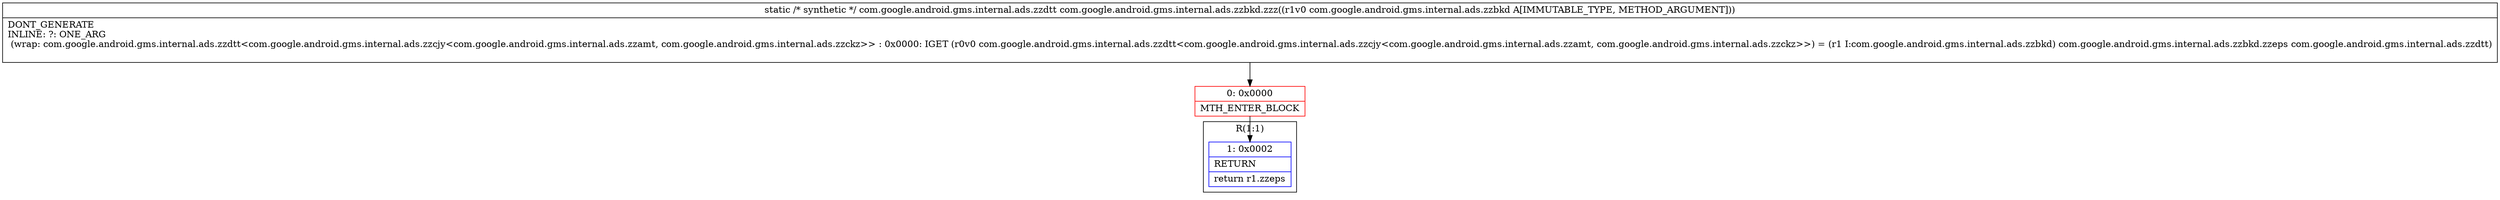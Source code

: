 digraph "CFG forcom.google.android.gms.internal.ads.zzbkd.zzz(Lcom\/google\/android\/gms\/internal\/ads\/zzbkd;)Lcom\/google\/android\/gms\/internal\/ads\/zzdtt;" {
subgraph cluster_Region_591776896 {
label = "R(1:1)";
node [shape=record,color=blue];
Node_1 [shape=record,label="{1\:\ 0x0002|RETURN\l|return r1.zzeps\l}"];
}
Node_0 [shape=record,color=red,label="{0\:\ 0x0000|MTH_ENTER_BLOCK\l}"];
MethodNode[shape=record,label="{static \/* synthetic *\/ com.google.android.gms.internal.ads.zzdtt com.google.android.gms.internal.ads.zzbkd.zzz((r1v0 com.google.android.gms.internal.ads.zzbkd A[IMMUTABLE_TYPE, METHOD_ARGUMENT]))  | DONT_GENERATE\lINLINE: ?: ONE_ARG  \l  (wrap: com.google.android.gms.internal.ads.zzdtt\<com.google.android.gms.internal.ads.zzcjy\<com.google.android.gms.internal.ads.zzamt, com.google.android.gms.internal.ads.zzckz\>\> : 0x0000: IGET  (r0v0 com.google.android.gms.internal.ads.zzdtt\<com.google.android.gms.internal.ads.zzcjy\<com.google.android.gms.internal.ads.zzamt, com.google.android.gms.internal.ads.zzckz\>\>) = (r1 I:com.google.android.gms.internal.ads.zzbkd) com.google.android.gms.internal.ads.zzbkd.zzeps com.google.android.gms.internal.ads.zzdtt)\l\l}"];
MethodNode -> Node_0;
Node_0 -> Node_1;
}

